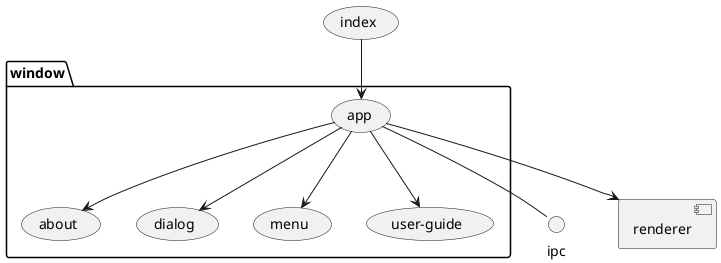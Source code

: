 @startuml

interface ipc as API
(index)
[renderer]

package window {
	(index) --> (app)
	(app) -- API
	(app) --> (about)
	(app) --> (dialog)
	(app) --> (menu)
	(app) --> (user-guide)
	(app) --> [renderer]
}

@enduml